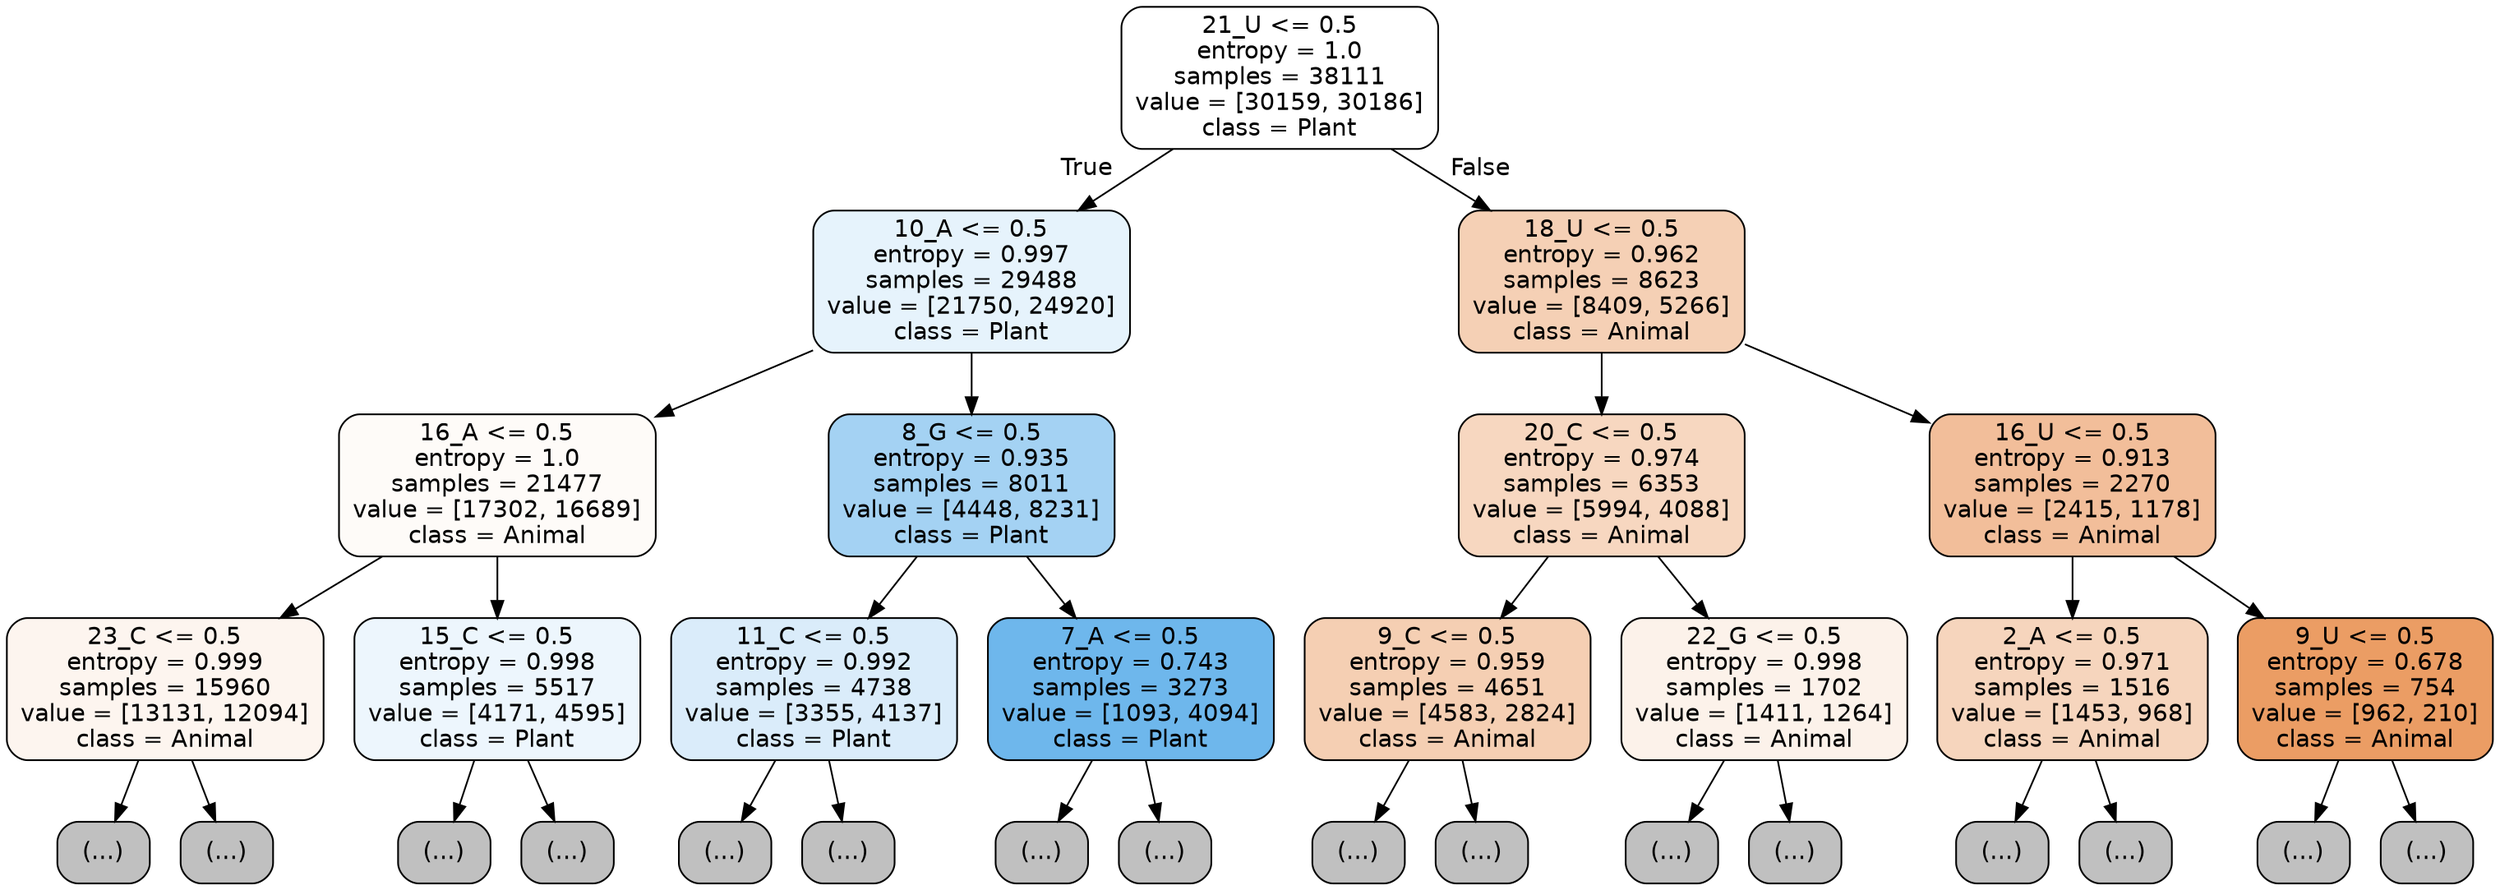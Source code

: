 digraph Tree {
node [shape=box, style="filled, rounded", color="black", fontname="helvetica"] ;
edge [fontname="helvetica"] ;
0 [label="21_U <= 0.5\nentropy = 1.0\nsamples = 38111\nvalue = [30159, 30186]\nclass = Plant", fillcolor="#ffffff"] ;
1 [label="10_A <= 0.5\nentropy = 0.997\nsamples = 29488\nvalue = [21750, 24920]\nclass = Plant", fillcolor="#e6f3fc"] ;
0 -> 1 [labeldistance=2.5, labelangle=45, headlabel="True"] ;
2 [label="16_A <= 0.5\nentropy = 1.0\nsamples = 21477\nvalue = [17302, 16689]\nclass = Animal", fillcolor="#fefbf8"] ;
1 -> 2 ;
3 [label="23_C <= 0.5\nentropy = 0.999\nsamples = 15960\nvalue = [13131, 12094]\nclass = Animal", fillcolor="#fdf5ef"] ;
2 -> 3 ;
4 [label="(...)", fillcolor="#C0C0C0"] ;
3 -> 4 ;
7635 [label="(...)", fillcolor="#C0C0C0"] ;
3 -> 7635 ;
7974 [label="15_C <= 0.5\nentropy = 0.998\nsamples = 5517\nvalue = [4171, 4595]\nclass = Plant", fillcolor="#edf6fd"] ;
2 -> 7974 ;
7975 [label="(...)", fillcolor="#C0C0C0"] ;
7974 -> 7975 ;
9766 [label="(...)", fillcolor="#C0C0C0"] ;
7974 -> 9766 ;
10341 [label="8_G <= 0.5\nentropy = 0.935\nsamples = 8011\nvalue = [4448, 8231]\nclass = Plant", fillcolor="#a4d2f3"] ;
1 -> 10341 ;
10342 [label="11_C <= 0.5\nentropy = 0.992\nsamples = 4738\nvalue = [3355, 4137]\nclass = Plant", fillcolor="#daecfa"] ;
10341 -> 10342 ;
10343 [label="(...)", fillcolor="#C0C0C0"] ;
10342 -> 10343 ;
12218 [label="(...)", fillcolor="#C0C0C0"] ;
10342 -> 12218 ;
12635 [label="7_A <= 0.5\nentropy = 0.743\nsamples = 3273\nvalue = [1093, 4094]\nclass = Plant", fillcolor="#6eb7ec"] ;
10341 -> 12635 ;
12636 [label="(...)", fillcolor="#C0C0C0"] ;
12635 -> 12636 ;
13289 [label="(...)", fillcolor="#C0C0C0"] ;
12635 -> 13289 ;
13540 [label="18_U <= 0.5\nentropy = 0.962\nsamples = 8623\nvalue = [8409, 5266]\nclass = Animal", fillcolor="#f5d0b5"] ;
0 -> 13540 [labeldistance=2.5, labelangle=-45, headlabel="False"] ;
13541 [label="20_C <= 0.5\nentropy = 0.974\nsamples = 6353\nvalue = [5994, 4088]\nclass = Animal", fillcolor="#f7d7c0"] ;
13540 -> 13541 ;
13542 [label="9_C <= 0.5\nentropy = 0.959\nsamples = 4651\nvalue = [4583, 2824]\nclass = Animal", fillcolor="#f5cfb3"] ;
13541 -> 13542 ;
13543 [label="(...)", fillcolor="#C0C0C0"] ;
13542 -> 13543 ;
15200 [label="(...)", fillcolor="#C0C0C0"] ;
13542 -> 15200 ;
15613 [label="22_G <= 0.5\nentropy = 0.998\nsamples = 1702\nvalue = [1411, 1264]\nclass = Animal", fillcolor="#fcf2ea"] ;
13541 -> 15613 ;
15614 [label="(...)", fillcolor="#C0C0C0"] ;
15613 -> 15614 ;
16265 [label="(...)", fillcolor="#C0C0C0"] ;
15613 -> 16265 ;
16386 [label="16_U <= 0.5\nentropy = 0.913\nsamples = 2270\nvalue = [2415, 1178]\nclass = Animal", fillcolor="#f2be9a"] ;
13540 -> 16386 ;
16387 [label="2_A <= 0.5\nentropy = 0.971\nsamples = 1516\nvalue = [1453, 968]\nclass = Animal", fillcolor="#f6d5bd"] ;
16386 -> 16387 ;
16388 [label="(...)", fillcolor="#C0C0C0"] ;
16387 -> 16388 ;
16877 [label="(...)", fillcolor="#C0C0C0"] ;
16387 -> 16877 ;
17076 [label="9_U <= 0.5\nentropy = 0.678\nsamples = 754\nvalue = [962, 210]\nclass = Animal", fillcolor="#eb9d64"] ;
16386 -> 17076 ;
17077 [label="(...)", fillcolor="#C0C0C0"] ;
17076 -> 17077 ;
17258 [label="(...)", fillcolor="#C0C0C0"] ;
17076 -> 17258 ;
}